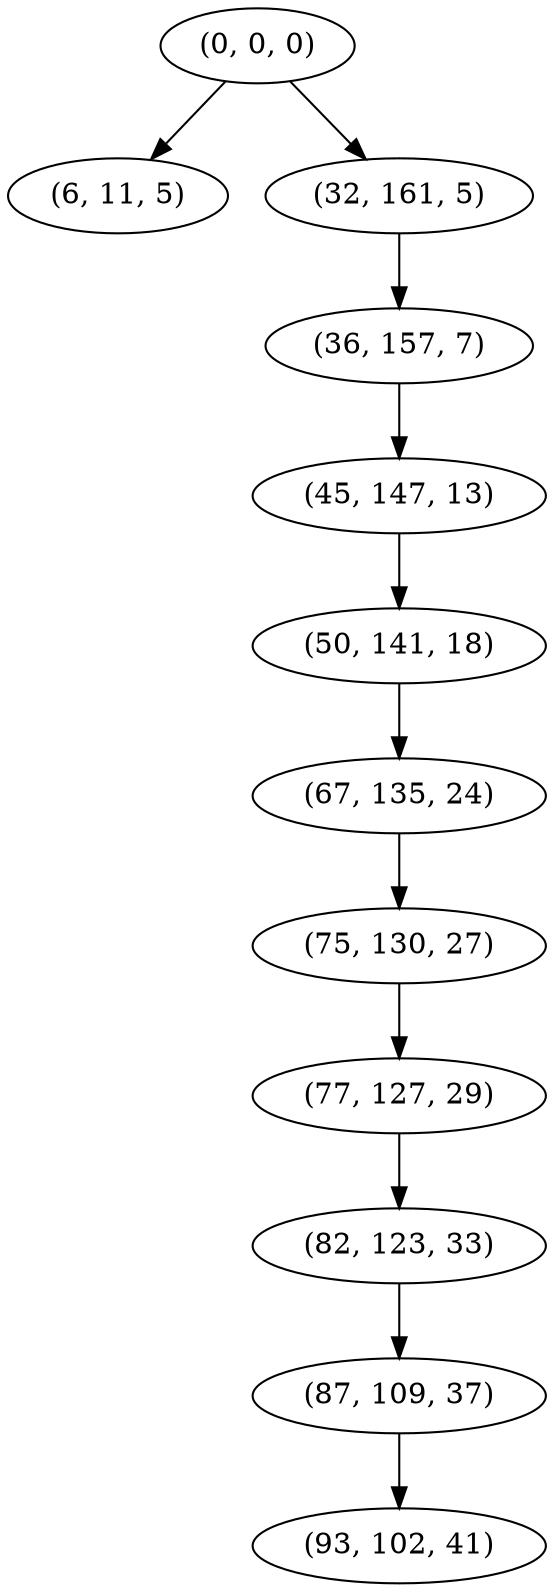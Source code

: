 digraph tree {
    "(0, 0, 0)";
    "(6, 11, 5)";
    "(32, 161, 5)";
    "(36, 157, 7)";
    "(45, 147, 13)";
    "(50, 141, 18)";
    "(67, 135, 24)";
    "(75, 130, 27)";
    "(77, 127, 29)";
    "(82, 123, 33)";
    "(87, 109, 37)";
    "(93, 102, 41)";
    "(0, 0, 0)" -> "(6, 11, 5)";
    "(0, 0, 0)" -> "(32, 161, 5)";
    "(32, 161, 5)" -> "(36, 157, 7)";
    "(36, 157, 7)" -> "(45, 147, 13)";
    "(45, 147, 13)" -> "(50, 141, 18)";
    "(50, 141, 18)" -> "(67, 135, 24)";
    "(67, 135, 24)" -> "(75, 130, 27)";
    "(75, 130, 27)" -> "(77, 127, 29)";
    "(77, 127, 29)" -> "(82, 123, 33)";
    "(82, 123, 33)" -> "(87, 109, 37)";
    "(87, 109, 37)" -> "(93, 102, 41)";
}
